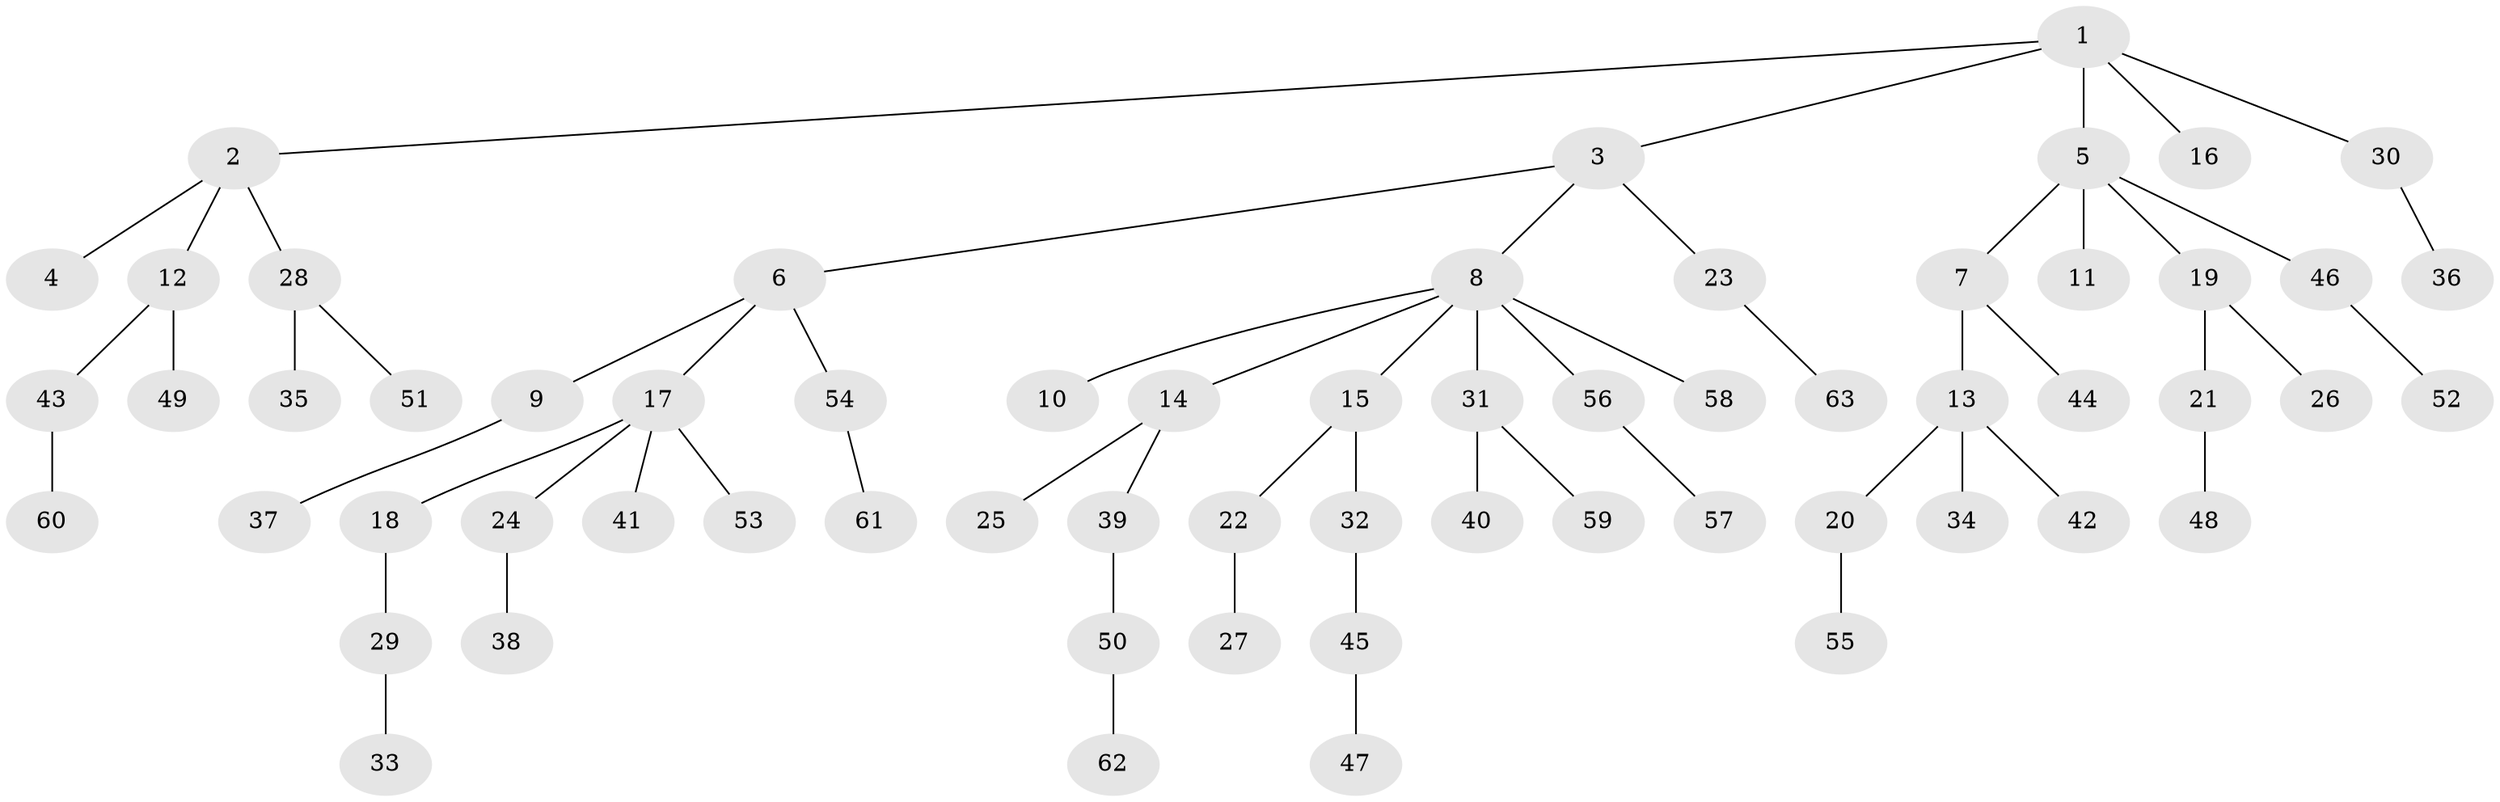 // coarse degree distribution, {2: 0.36, 1: 0.56, 4: 0.04, 12: 0.04}
// Generated by graph-tools (version 1.1) at 2025/56/03/04/25 21:56:36]
// undirected, 63 vertices, 62 edges
graph export_dot {
graph [start="1"]
  node [color=gray90,style=filled];
  1;
  2;
  3;
  4;
  5;
  6;
  7;
  8;
  9;
  10;
  11;
  12;
  13;
  14;
  15;
  16;
  17;
  18;
  19;
  20;
  21;
  22;
  23;
  24;
  25;
  26;
  27;
  28;
  29;
  30;
  31;
  32;
  33;
  34;
  35;
  36;
  37;
  38;
  39;
  40;
  41;
  42;
  43;
  44;
  45;
  46;
  47;
  48;
  49;
  50;
  51;
  52;
  53;
  54;
  55;
  56;
  57;
  58;
  59;
  60;
  61;
  62;
  63;
  1 -- 2;
  1 -- 3;
  1 -- 5;
  1 -- 16;
  1 -- 30;
  2 -- 4;
  2 -- 12;
  2 -- 28;
  3 -- 6;
  3 -- 8;
  3 -- 23;
  5 -- 7;
  5 -- 11;
  5 -- 19;
  5 -- 46;
  6 -- 9;
  6 -- 17;
  6 -- 54;
  7 -- 13;
  7 -- 44;
  8 -- 10;
  8 -- 14;
  8 -- 15;
  8 -- 31;
  8 -- 56;
  8 -- 58;
  9 -- 37;
  12 -- 43;
  12 -- 49;
  13 -- 20;
  13 -- 34;
  13 -- 42;
  14 -- 25;
  14 -- 39;
  15 -- 22;
  15 -- 32;
  17 -- 18;
  17 -- 24;
  17 -- 41;
  17 -- 53;
  18 -- 29;
  19 -- 21;
  19 -- 26;
  20 -- 55;
  21 -- 48;
  22 -- 27;
  23 -- 63;
  24 -- 38;
  28 -- 35;
  28 -- 51;
  29 -- 33;
  30 -- 36;
  31 -- 40;
  31 -- 59;
  32 -- 45;
  39 -- 50;
  43 -- 60;
  45 -- 47;
  46 -- 52;
  50 -- 62;
  54 -- 61;
  56 -- 57;
}
